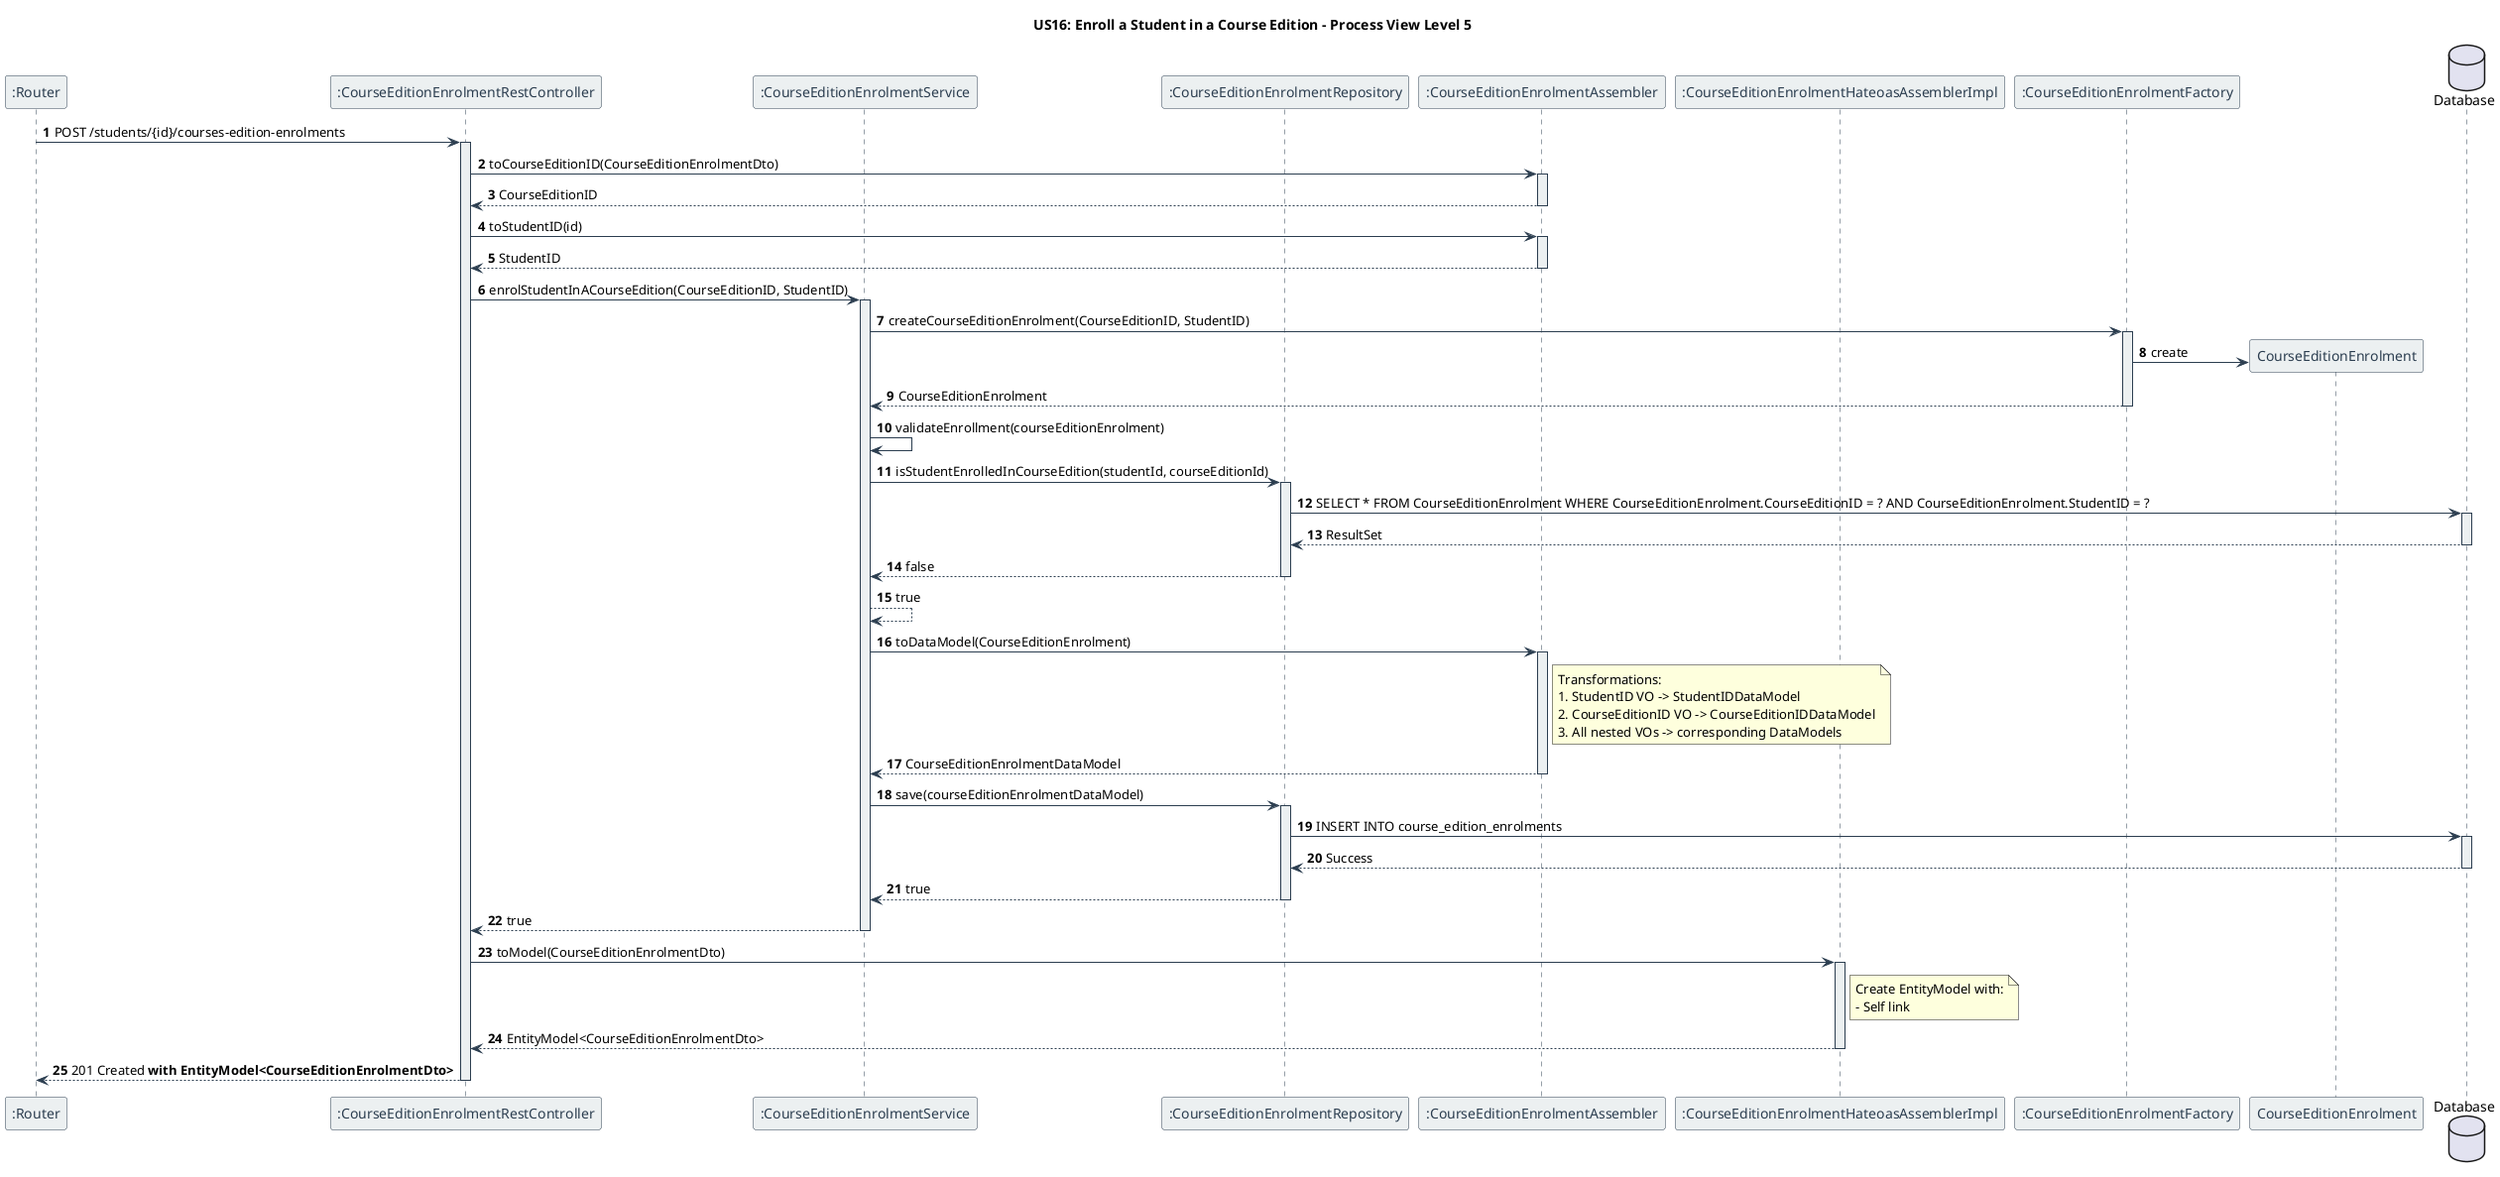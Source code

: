 @startuml
title US16: Enroll a Student in a Course Edition - Process View Level 5
autonumber

' Set colors for different types of lines
skinparam sequence {
    ArrowColor #2C3E50
    LifeLineBorderColor #2C3E50
    LifeLineBackgroundColor #ECF0F1
    ParticipantBorderColor #2C3E50
    ParticipantBackgroundColor #ECF0F1
    ParticipantFontColor #2C3E50
    ActorBorderColor #2C3E50
    ActorBackgroundColor #ECF0F1
    ActorFontColor #2C3E50
    DatabaseBorderColor #2C3E50
    DatabaseBackgroundColor #ECF0F1
    DatabaseFontColor #2C3E50
}

participant ":Router" as router
participant ":CourseEditionEnrolmentRestController" as Controller
participant ":CourseEditionEnrolmentService" as Service
participant ":CourseEditionEnrolmentRepository" as Repository
participant ":CourseEditionEnrolmentAssembler" as Assembler
participant ":CourseEditionEnrolmentHateoasAssemblerImpl" as HateoasAssembler
participant ":CourseEditionEnrolmentFactory" as Factory
participant "CourseEditionEnrolment" as Enrolment

database "Database" as DB

router -> Controller: POST /students/{id}/courses-edition-enrolments
activate Controller

Controller -> Assembler: toCourseEditionID(CourseEditionEnrolmentDto)
activate Assembler
Assembler --> Controller: CourseEditionID
deactivate Assembler
Controller -> Assembler: toStudentID(id)
activate Assembler
Assembler --> Controller: StudentID
deactivate Assembler

Controller -> Service: enrolStudentInACourseEdition(CourseEditionID, StudentID)
activate Service
Service -> Factory: createCourseEditionEnrolment(CourseEditionID, StudentID)
activate Factory
create Enrolment
Factory -> Enrolment: create
Factory --> Service: CourseEditionEnrolment
deactivate Factory

Service -> Service: validateEnrollment(courseEditionEnrolment)
Service -> Repository: isStudentEnrolledInCourseEdition(studentId, courseEditionId)
activate Repository
Repository -> DB: SELECT * FROM CourseEditionEnrolment WHERE CourseEditionEnrolment.CourseEditionID = ? AND CourseEditionEnrolment.StudentID = ?
activate DB
DB --> Repository: ResultSet
deactivate DB
Repository --> Service: false
deactivate Repository
Service --> Service: true

Service -> Assembler: toDataModel(CourseEditionEnrolment)
activate Assembler
note right of Assembler
  Transformations:
  1. StudentID VO -> StudentIDDataModel
  2. CourseEditionID VO -> CourseEditionIDDataModel
  3. All nested VOs -> corresponding DataModels
end note
Assembler --> Service: CourseEditionEnrolmentDataModel
deactivate Assembler

Service -> Repository: save(courseEditionEnrolmentDataModel)
activate Repository
Repository -> DB: INSERT INTO course_edition_enrolments
activate DB
DB --> Repository: Success
deactivate DB
Repository --> Service: true
deactivate Repository

Service --> Controller: true
deactivate Service

Controller -> HateoasAssembler: toModel(CourseEditionEnrolmentDto)
activate HateoasAssembler
note right of HateoasAssembler
  Create EntityModel with:
  - Self link
end note
HateoasAssembler --> Controller: EntityModel<CourseEditionEnrolmentDto>
deactivate HateoasAssembler

Controller --> router: 201 Created **with EntityModel<CourseEditionEnrolmentDto>**
deactivate Controller

@enduml 